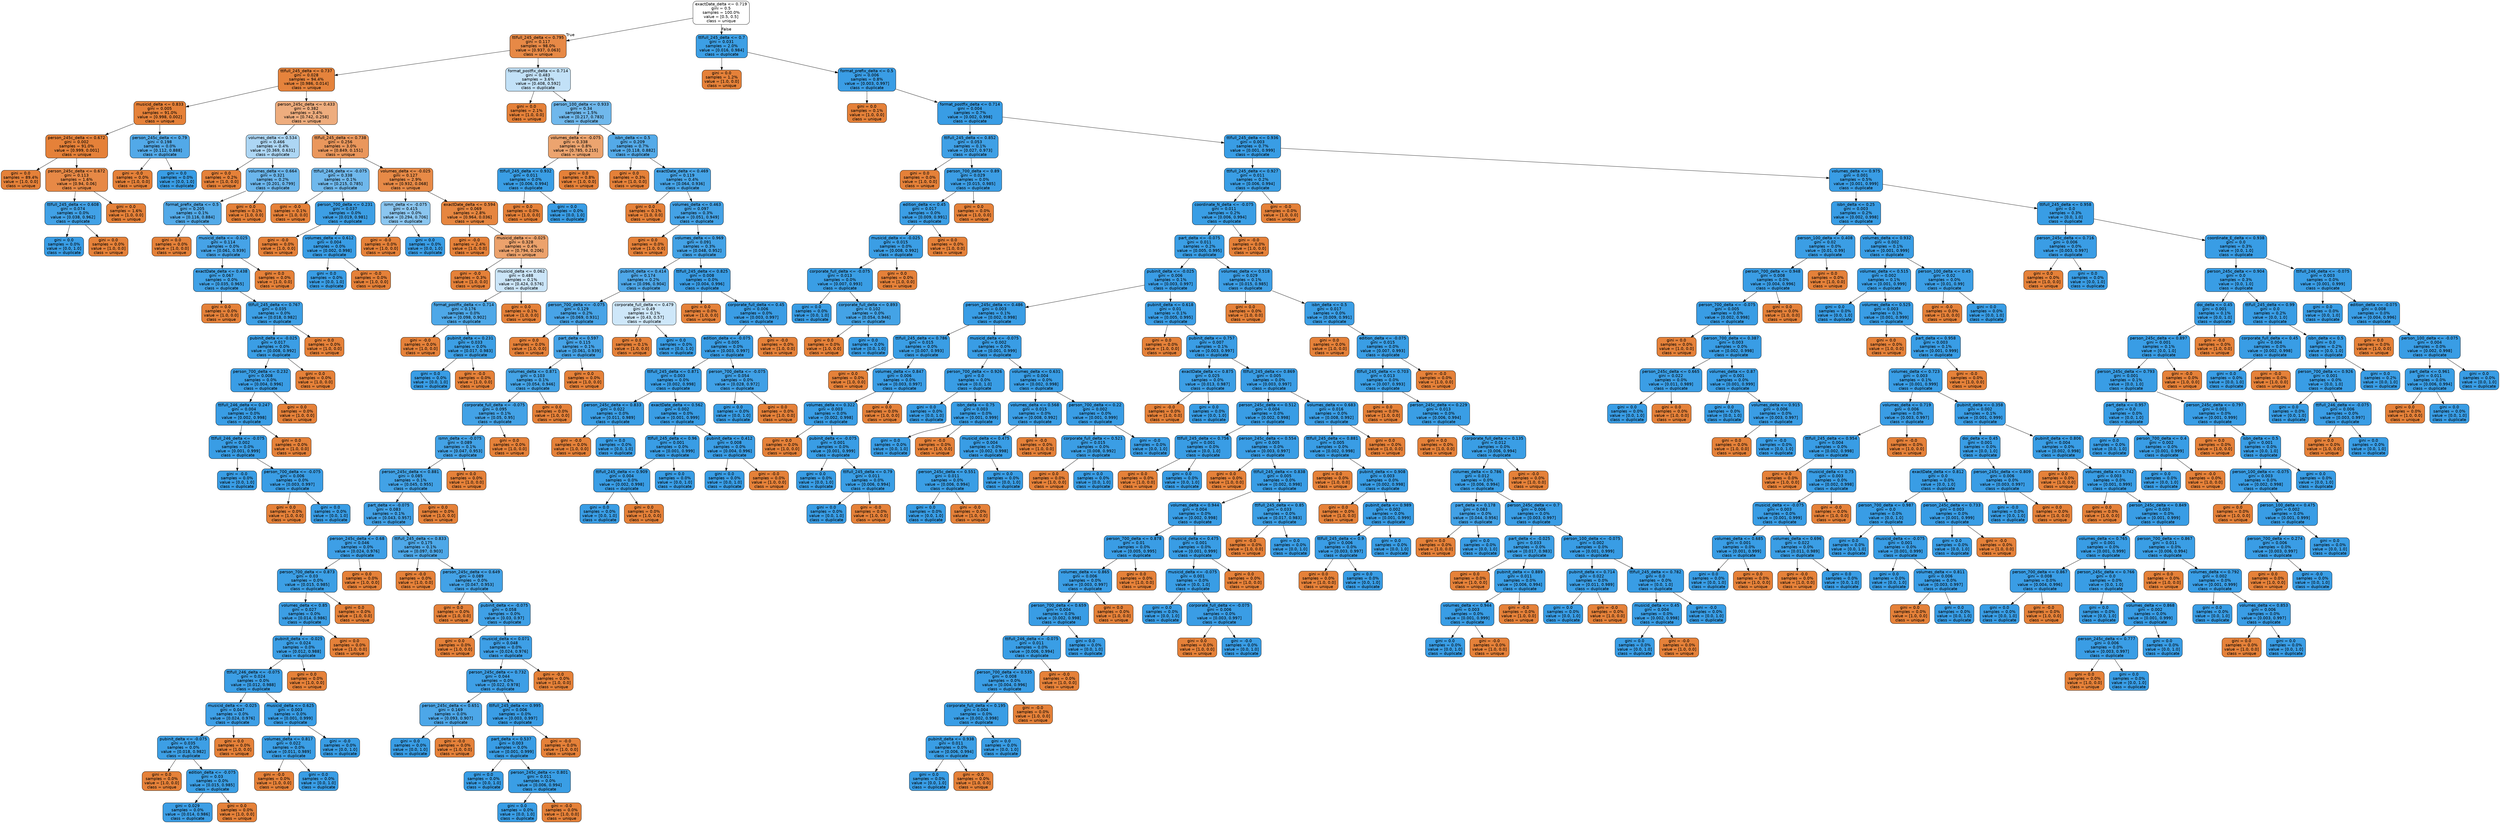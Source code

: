 digraph Tree {
node [shape=box, style="filled, rounded", color="black", fontname=helvetica] ;
edge [fontname=helvetica] ;
0 [label="exactDate_delta <= 0.719\ngini = 0.5\nsamples = 100.0%\nvalue = [0.5, 0.5]\nclass = unique", fillcolor="#ffffff"] ;
1 [label="ttlfull_245_delta <= 0.795\ngini = 0.117\nsamples = 98.0%\nvalue = [0.937, 0.063]\nclass = unique", fillcolor="#e78946"] ;
0 -> 1 [labeldistance=2.5, labelangle=45, headlabel="True"] ;
2 [label="ttlfull_245_delta <= 0.737\ngini = 0.028\nsamples = 94.4%\nvalue = [0.986, 0.014]\nclass = unique", fillcolor="#e5833c"] ;
1 -> 2 ;
3 [label="musicid_delta <= 0.833\ngini = 0.005\nsamples = 91.0%\nvalue = [0.998, 0.002]\nclass = unique", fillcolor="#e58139"] ;
2 -> 3 ;
4 [label="person_245c_delta <= 0.672\ngini = 0.002\nsamples = 91.0%\nvalue = [0.999, 0.001]\nclass = unique", fillcolor="#e58139"] ;
3 -> 4 ;
5 [label="gini = 0.0\nsamples = 89.4%\nvalue = [1.0, 0.0]\nclass = unique", fillcolor="#e58139"] ;
4 -> 5 ;
6 [label="person_245c_delta <= 0.672\ngini = 0.113\nsamples = 1.6%\nvalue = [0.94, 0.06]\nclass = unique", fillcolor="#e78946"] ;
4 -> 6 ;
7 [label="ttlfull_245_delta <= 0.608\ngini = 0.074\nsamples = 0.0%\nvalue = [0.038, 0.962]\nclass = duplicate", fillcolor="#41a1e6"] ;
6 -> 7 ;
8 [label="gini = 0.0\nsamples = 0.0%\nvalue = [0.0, 1.0]\nclass = duplicate", fillcolor="#399de5"] ;
7 -> 8 ;
9 [label="gini = 0.0\nsamples = 0.0%\nvalue = [1.0, 0.0]\nclass = unique", fillcolor="#e58139"] ;
7 -> 9 ;
10 [label="gini = 0.0\nsamples = 1.6%\nvalue = [1.0, 0.0]\nclass = unique", fillcolor="#e58139"] ;
6 -> 10 ;
11 [label="person_245c_delta <= 0.79\ngini = 0.198\nsamples = 0.0%\nvalue = [0.112, 0.888]\nclass = duplicate", fillcolor="#52a9e8"] ;
3 -> 11 ;
12 [label="gini = -0.0\nsamples = 0.0%\nvalue = [1.0, 0.0]\nclass = unique", fillcolor="#e58139"] ;
11 -> 12 ;
13 [label="gini = 0.0\nsamples = 0.0%\nvalue = [0.0, 1.0]\nclass = duplicate", fillcolor="#399de5"] ;
11 -> 13 ;
14 [label="person_245c_delta <= 0.433\ngini = 0.382\nsamples = 3.4%\nvalue = [0.742, 0.258]\nclass = unique", fillcolor="#eead7e"] ;
2 -> 14 ;
15 [label="volumes_delta <= 0.534\ngini = 0.466\nsamples = 0.4%\nvalue = [0.369, 0.631]\nclass = duplicate", fillcolor="#add6f4"] ;
14 -> 15 ;
16 [label="gini = 0.0\nsamples = 0.2%\nvalue = [1.0, 0.0]\nclass = unique", fillcolor="#e58139"] ;
15 -> 16 ;
17 [label="volumes_delta <= 0.664\ngini = 0.321\nsamples = 0.2%\nvalue = [0.201, 0.799]\nclass = duplicate", fillcolor="#6bb6ec"] ;
15 -> 17 ;
18 [label="format_prefix_delta <= 0.5\ngini = 0.205\nsamples = 0.1%\nvalue = [0.116, 0.884]\nclass = duplicate", fillcolor="#53aae8"] ;
17 -> 18 ;
19 [label="gini = 0.0\nsamples = 0.0%\nvalue = [1.0, 0.0]\nclass = unique", fillcolor="#e58139"] ;
18 -> 19 ;
20 [label="musicid_delta <= -0.025\ngini = 0.114\nsamples = 0.0%\nvalue = [0.061, 0.939]\nclass = duplicate", fillcolor="#46a3e7"] ;
18 -> 20 ;
21 [label="exactDate_delta <= 0.438\ngini = 0.067\nsamples = 0.0%\nvalue = [0.035, 0.965]\nclass = duplicate", fillcolor="#40a1e6"] ;
20 -> 21 ;
22 [label="gini = 0.0\nsamples = 0.0%\nvalue = [1.0, 0.0]\nclass = unique", fillcolor="#e58139"] ;
21 -> 22 ;
23 [label="ttlfull_245_delta <= 0.767\ngini = 0.035\nsamples = 0.0%\nvalue = [0.018, 0.982]\nclass = duplicate", fillcolor="#3d9fe5"] ;
21 -> 23 ;
24 [label="pubinit_delta <= -0.025\ngini = 0.017\nsamples = 0.0%\nvalue = [0.008, 0.992]\nclass = duplicate", fillcolor="#3b9ee5"] ;
23 -> 24 ;
25 [label="person_700_delta <= 0.232\ngini = 0.008\nsamples = 0.0%\nvalue = [0.004, 0.996]\nclass = duplicate", fillcolor="#3a9de5"] ;
24 -> 25 ;
26 [label="ttlfull_246_delta <= 0.247\ngini = 0.004\nsamples = 0.0%\nvalue = [0.002, 0.998]\nclass = duplicate", fillcolor="#399de5"] ;
25 -> 26 ;
27 [label="ttlfull_246_delta <= -0.075\ngini = 0.002\nsamples = 0.0%\nvalue = [0.001, 0.999]\nclass = duplicate", fillcolor="#399de5"] ;
26 -> 27 ;
28 [label="gini = -0.0\nsamples = 0.0%\nvalue = [0.0, 1.0]\nclass = duplicate", fillcolor="#399de5"] ;
27 -> 28 ;
29 [label="person_700_delta <= -0.075\ngini = 0.006\nsamples = 0.0%\nvalue = [0.003, 0.997]\nclass = duplicate", fillcolor="#3a9de5"] ;
27 -> 29 ;
30 [label="gini = 0.0\nsamples = 0.0%\nvalue = [1.0, 0.0]\nclass = unique", fillcolor="#e58139"] ;
29 -> 30 ;
31 [label="gini = 0.0\nsamples = 0.0%\nvalue = [0.0, 1.0]\nclass = duplicate", fillcolor="#399de5"] ;
29 -> 31 ;
32 [label="gini = 0.0\nsamples = 0.0%\nvalue = [1.0, 0.0]\nclass = unique", fillcolor="#e58139"] ;
26 -> 32 ;
33 [label="gini = 0.0\nsamples = 0.0%\nvalue = [1.0, 0.0]\nclass = unique", fillcolor="#e58139"] ;
25 -> 33 ;
34 [label="gini = 0.0\nsamples = 0.0%\nvalue = [1.0, 0.0]\nclass = unique", fillcolor="#e58139"] ;
24 -> 34 ;
35 [label="gini = 0.0\nsamples = 0.0%\nvalue = [1.0, 0.0]\nclass = unique", fillcolor="#e58139"] ;
23 -> 35 ;
36 [label="gini = 0.0\nsamples = 0.0%\nvalue = [1.0, 0.0]\nclass = unique", fillcolor="#e58139"] ;
20 -> 36 ;
37 [label="gini = 0.0\nsamples = 0.1%\nvalue = [1.0, 0.0]\nclass = unique", fillcolor="#e58139"] ;
17 -> 37 ;
38 [label="ttlfull_245_delta <= 0.738\ngini = 0.256\nsamples = 3.0%\nvalue = [0.849, 0.151]\nclass = unique", fillcolor="#ea975c"] ;
14 -> 38 ;
39 [label="ttlfull_246_delta <= -0.075\ngini = 0.338\nsamples = 0.1%\nvalue = [0.215, 0.785]\nclass = duplicate", fillcolor="#6fb8ec"] ;
38 -> 39 ;
40 [label="gini = -0.0\nsamples = 0.1%\nvalue = [1.0, 0.0]\nclass = unique", fillcolor="#e58139"] ;
39 -> 40 ;
41 [label="person_700_delta <= 0.231\ngini = 0.037\nsamples = 0.0%\nvalue = [0.019, 0.981]\nclass = duplicate", fillcolor="#3d9fe5"] ;
39 -> 41 ;
42 [label="gini = -0.0\nsamples = 0.0%\nvalue = [1.0, 0.0]\nclass = unique", fillcolor="#e58139"] ;
41 -> 42 ;
43 [label="volumes_delta <= 0.612\ngini = 0.004\nsamples = 0.0%\nvalue = [0.002, 0.998]\nclass = duplicate", fillcolor="#399de5"] ;
41 -> 43 ;
44 [label="gini = 0.0\nsamples = 0.0%\nvalue = [0.0, 1.0]\nclass = duplicate", fillcolor="#399de5"] ;
43 -> 44 ;
45 [label="gini = -0.0\nsamples = 0.0%\nvalue = [1.0, 0.0]\nclass = unique", fillcolor="#e58139"] ;
43 -> 45 ;
46 [label="volumes_delta <= -0.025\ngini = 0.127\nsamples = 2.9%\nvalue = [0.932, 0.068]\nclass = unique", fillcolor="#e78a47"] ;
38 -> 46 ;
47 [label="ismn_delta <= -0.075\ngini = 0.415\nsamples = 0.0%\nvalue = [0.294, 0.706]\nclass = duplicate", fillcolor="#8bc6f0"] ;
46 -> 47 ;
48 [label="gini = -0.0\nsamples = 0.0%\nvalue = [1.0, 0.0]\nclass = unique", fillcolor="#e58139"] ;
47 -> 48 ;
49 [label="gini = 0.0\nsamples = 0.0%\nvalue = [0.0, 1.0]\nclass = duplicate", fillcolor="#399de5"] ;
47 -> 49 ;
50 [label="exactDate_delta <= 0.594\ngini = 0.069\nsamples = 2.8%\nvalue = [0.964, 0.036]\nclass = unique", fillcolor="#e68640"] ;
46 -> 50 ;
51 [label="gini = -0.0\nsamples = 2.4%\nvalue = [1.0, 0.0]\nclass = unique", fillcolor="#e58139"] ;
50 -> 51 ;
52 [label="musicid_delta <= -0.025\ngini = 0.328\nsamples = 0.4%\nvalue = [0.794, 0.206]\nclass = unique", fillcolor="#eca26c"] ;
50 -> 52 ;
53 [label="gini = -0.0\nsamples = 0.3%\nvalue = [1.0, 0.0]\nclass = unique", fillcolor="#e58139"] ;
52 -> 53 ;
54 [label="musicid_delta <= 0.062\ngini = 0.488\nsamples = 0.1%\nvalue = [0.424, 0.576]\nclass = duplicate", fillcolor="#cbe5f8"] ;
52 -> 54 ;
55 [label="format_postfix_delta <= 0.714\ngini = 0.176\nsamples = 0.0%\nvalue = [0.098, 0.902]\nclass = duplicate", fillcolor="#4ea8e8"] ;
54 -> 55 ;
56 [label="gini = -0.0\nsamples = 0.0%\nvalue = [1.0, 0.0]\nclass = unique", fillcolor="#e58139"] ;
55 -> 56 ;
57 [label="pubinit_delta <= 0.231\ngini = 0.033\nsamples = 0.0%\nvalue = [0.017, 0.983]\nclass = duplicate", fillcolor="#3c9fe5"] ;
55 -> 57 ;
58 [label="gini = 0.0\nsamples = 0.0%\nvalue = [0.0, 1.0]\nclass = duplicate", fillcolor="#399de5"] ;
57 -> 58 ;
59 [label="gini = -0.0\nsamples = 0.0%\nvalue = [1.0, 0.0]\nclass = unique", fillcolor="#e58139"] ;
57 -> 59 ;
60 [label="gini = 0.0\nsamples = 0.1%\nvalue = [1.0, 0.0]\nclass = unique", fillcolor="#e58139"] ;
54 -> 60 ;
61 [label="format_postfix_delta <= 0.714\ngini = 0.483\nsamples = 3.6%\nvalue = [0.408, 0.592]\nclass = duplicate", fillcolor="#c2e1f7"] ;
1 -> 61 ;
62 [label="gini = 0.0\nsamples = 2.1%\nvalue = [1.0, 0.0]\nclass = unique", fillcolor="#e58139"] ;
61 -> 62 ;
63 [label="person_100_delta <= 0.933\ngini = 0.34\nsamples = 1.5%\nvalue = [0.217, 0.783]\nclass = duplicate", fillcolor="#70b8ec"] ;
61 -> 63 ;
64 [label="volumes_delta <= -0.075\ngini = 0.338\nsamples = 0.8%\nvalue = [0.785, 0.215]\nclass = unique", fillcolor="#eca46f"] ;
63 -> 64 ;
65 [label="ttlfull_245_delta <= 0.932\ngini = 0.011\nsamples = 0.0%\nvalue = [0.006, 0.994]\nclass = duplicate", fillcolor="#3a9ee5"] ;
64 -> 65 ;
66 [label="gini = 0.0\nsamples = 0.0%\nvalue = [1.0, 0.0]\nclass = unique", fillcolor="#e58139"] ;
65 -> 66 ;
67 [label="gini = 0.0\nsamples = 0.0%\nvalue = [0.0, 1.0]\nclass = duplicate", fillcolor="#399de5"] ;
65 -> 67 ;
68 [label="gini = 0.0\nsamples = 0.8%\nvalue = [1.0, 0.0]\nclass = unique", fillcolor="#e58139"] ;
64 -> 68 ;
69 [label="isbn_delta <= 0.5\ngini = 0.209\nsamples = 0.7%\nvalue = [0.118, 0.882]\nclass = duplicate", fillcolor="#54aae8"] ;
63 -> 69 ;
70 [label="gini = 0.0\nsamples = 0.3%\nvalue = [1.0, 0.0]\nclass = unique", fillcolor="#e58139"] ;
69 -> 70 ;
71 [label="exactDate_delta <= 0.469\ngini = 0.119\nsamples = 0.4%\nvalue = [0.064, 0.936]\nclass = duplicate", fillcolor="#46a4e7"] ;
69 -> 71 ;
72 [label="gini = 0.0\nsamples = 0.1%\nvalue = [1.0, 0.0]\nclass = unique", fillcolor="#e58139"] ;
71 -> 72 ;
73 [label="volumes_delta <= 0.463\ngini = 0.097\nsamples = 0.3%\nvalue = [0.051, 0.949]\nclass = duplicate", fillcolor="#44a2e6"] ;
71 -> 73 ;
74 [label="gini = 0.0\nsamples = 0.0%\nvalue = [1.0, 0.0]\nclass = unique", fillcolor="#e58139"] ;
73 -> 74 ;
75 [label="volumes_delta <= 0.969\ngini = 0.091\nsamples = 0.3%\nvalue = [0.048, 0.952]\nclass = duplicate", fillcolor="#43a2e6"] ;
73 -> 75 ;
76 [label="pubinit_delta <= 0.414\ngini = 0.174\nsamples = 0.2%\nvalue = [0.096, 0.904]\nclass = duplicate", fillcolor="#4ea7e8"] ;
75 -> 76 ;
77 [label="person_700_delta <= -0.075\ngini = 0.129\nsamples = 0.2%\nvalue = [0.069, 0.931]\nclass = duplicate", fillcolor="#48a4e7"] ;
76 -> 77 ;
78 [label="gini = 0.0\nsamples = 0.0%\nvalue = [1.0, 0.0]\nclass = unique", fillcolor="#e58139"] ;
77 -> 78 ;
79 [label="part_delta <= 0.597\ngini = 0.115\nsamples = 0.1%\nvalue = [0.061, 0.939]\nclass = duplicate", fillcolor="#46a3e7"] ;
77 -> 79 ;
80 [label="volumes_delta <= 0.871\ngini = 0.103\nsamples = 0.1%\nvalue = [0.054, 0.946]\nclass = duplicate", fillcolor="#44a3e6"] ;
79 -> 80 ;
81 [label="corporate_full_delta <= -0.075\ngini = 0.095\nsamples = 0.1%\nvalue = [0.05, 0.95]\nclass = duplicate", fillcolor="#43a2e6"] ;
80 -> 81 ;
82 [label="ismn_delta <= -0.075\ngini = 0.089\nsamples = 0.1%\nvalue = [0.047, 0.953]\nclass = duplicate", fillcolor="#43a2e6"] ;
81 -> 82 ;
83 [label="person_245c_delta <= 0.881\ngini = 0.085\nsamples = 0.1%\nvalue = [0.045, 0.955]\nclass = duplicate", fillcolor="#42a2e6"] ;
82 -> 83 ;
84 [label="part_delta <= -0.075\ngini = 0.083\nsamples = 0.1%\nvalue = [0.043, 0.957]\nclass = duplicate", fillcolor="#42a1e6"] ;
83 -> 84 ;
85 [label="person_245c_delta <= 0.68\ngini = 0.046\nsamples = 0.0%\nvalue = [0.024, 0.976]\nclass = duplicate", fillcolor="#3e9fe6"] ;
84 -> 85 ;
86 [label="person_700_delta <= 0.873\ngini = 0.03\nsamples = 0.0%\nvalue = [0.015, 0.985]\nclass = duplicate", fillcolor="#3c9fe5"] ;
85 -> 86 ;
87 [label="volumes_delta <= 0.85\ngini = 0.027\nsamples = 0.0%\nvalue = [0.014, 0.986]\nclass = duplicate", fillcolor="#3c9ee5"] ;
86 -> 87 ;
88 [label="pubinit_delta <= -0.025\ngini = 0.024\nsamples = 0.0%\nvalue = [0.012, 0.988]\nclass = duplicate", fillcolor="#3b9ee5"] ;
87 -> 88 ;
89 [label="ttlfull_246_delta <= -0.075\ngini = 0.024\nsamples = 0.0%\nvalue = [0.012, 0.988]\nclass = duplicate", fillcolor="#3b9ee5"] ;
88 -> 89 ;
90 [label="musicid_delta <= -0.025\ngini = 0.047\nsamples = 0.0%\nvalue = [0.024, 0.976]\nclass = duplicate", fillcolor="#3e9fe6"] ;
89 -> 90 ;
91 [label="pubinit_delta <= -0.075\ngini = 0.035\nsamples = 0.0%\nvalue = [0.018, 0.982]\nclass = duplicate", fillcolor="#3d9fe5"] ;
90 -> 91 ;
92 [label="gini = 0.0\nsamples = 0.0%\nvalue = [1.0, 0.0]\nclass = unique", fillcolor="#e58139"] ;
91 -> 92 ;
93 [label="edition_delta <= -0.075\ngini = 0.03\nsamples = 0.0%\nvalue = [0.015, 0.985]\nclass = duplicate", fillcolor="#3c9fe5"] ;
91 -> 93 ;
94 [label="gini = 0.029\nsamples = 0.0%\nvalue = [0.014, 0.986]\nclass = duplicate", fillcolor="#3c9ee5"] ;
93 -> 94 ;
95 [label="gini = 0.0\nsamples = 0.0%\nvalue = [1.0, 0.0]\nclass = unique", fillcolor="#e58139"] ;
93 -> 95 ;
96 [label="gini = 0.0\nsamples = 0.0%\nvalue = [1.0, 0.0]\nclass = unique", fillcolor="#e58139"] ;
90 -> 96 ;
97 [label="musicid_delta <= 0.625\ngini = 0.003\nsamples = 0.0%\nvalue = [0.001, 0.999]\nclass = duplicate", fillcolor="#399de5"] ;
89 -> 97 ;
98 [label="volumes_delta <= 0.817\ngini = 0.022\nsamples = 0.0%\nvalue = [0.011, 0.989]\nclass = duplicate", fillcolor="#3b9ee5"] ;
97 -> 98 ;
99 [label="gini = -0.0\nsamples = 0.0%\nvalue = [1.0, 0.0]\nclass = unique", fillcolor="#e58139"] ;
98 -> 99 ;
100 [label="gini = 0.0\nsamples = 0.0%\nvalue = [0.0, 1.0]\nclass = duplicate", fillcolor="#399de5"] ;
98 -> 100 ;
101 [label="gini = -0.0\nsamples = 0.0%\nvalue = [0.0, 1.0]\nclass = duplicate", fillcolor="#399de5"] ;
97 -> 101 ;
102 [label="gini = 0.0\nsamples = 0.0%\nvalue = [1.0, 0.0]\nclass = unique", fillcolor="#e58139"] ;
88 -> 102 ;
103 [label="gini = 0.0\nsamples = 0.0%\nvalue = [1.0, 0.0]\nclass = unique", fillcolor="#e58139"] ;
87 -> 103 ;
104 [label="gini = 0.0\nsamples = 0.0%\nvalue = [1.0, 0.0]\nclass = unique", fillcolor="#e58139"] ;
86 -> 104 ;
105 [label="gini = 0.0\nsamples = 0.0%\nvalue = [1.0, 0.0]\nclass = unique", fillcolor="#e58139"] ;
85 -> 105 ;
106 [label="ttlfull_245_delta <= 0.833\ngini = 0.175\nsamples = 0.1%\nvalue = [0.097, 0.903]\nclass = duplicate", fillcolor="#4ea8e8"] ;
84 -> 106 ;
107 [label="gini = -0.0\nsamples = 0.0%\nvalue = [1.0, 0.0]\nclass = unique", fillcolor="#e58139"] ;
106 -> 107 ;
108 [label="person_245c_delta <= 0.649\ngini = 0.089\nsamples = 0.0%\nvalue = [0.047, 0.953]\nclass = duplicate", fillcolor="#43a2e6"] ;
106 -> 108 ;
109 [label="gini = 0.0\nsamples = 0.0%\nvalue = [1.0, 0.0]\nclass = unique", fillcolor="#e58139"] ;
108 -> 109 ;
110 [label="pubinit_delta <= -0.075\ngini = 0.058\nsamples = 0.0%\nvalue = [0.03, 0.97]\nclass = duplicate", fillcolor="#3fa0e6"] ;
108 -> 110 ;
111 [label="gini = 0.0\nsamples = 0.0%\nvalue = [1.0, 0.0]\nclass = unique", fillcolor="#e58139"] ;
110 -> 111 ;
112 [label="musicid_delta <= 0.071\ngini = 0.048\nsamples = 0.0%\nvalue = [0.024, 0.976]\nclass = duplicate", fillcolor="#3e9fe6"] ;
110 -> 112 ;
113 [label="person_245c_delta <= 0.732\ngini = 0.044\nsamples = 0.0%\nvalue = [0.022, 0.978]\nclass = duplicate", fillcolor="#3e9fe6"] ;
112 -> 113 ;
114 [label="person_245c_delta <= 0.651\ngini = 0.169\nsamples = 0.0%\nvalue = [0.093, 0.907]\nclass = duplicate", fillcolor="#4da7e8"] ;
113 -> 114 ;
115 [label="gini = 0.0\nsamples = 0.0%\nvalue = [0.0, 1.0]\nclass = duplicate", fillcolor="#399de5"] ;
114 -> 115 ;
116 [label="gini = -0.0\nsamples = 0.0%\nvalue = [1.0, 0.0]\nclass = unique", fillcolor="#e58139"] ;
114 -> 116 ;
117 [label="ttlfull_245_delta <= 0.995\ngini = 0.006\nsamples = 0.0%\nvalue = [0.003, 0.997]\nclass = duplicate", fillcolor="#3a9de5"] ;
113 -> 117 ;
118 [label="part_delta <= 0.537\ngini = 0.003\nsamples = 0.0%\nvalue = [0.001, 0.999]\nclass = duplicate", fillcolor="#399de5"] ;
117 -> 118 ;
119 [label="gini = 0.0\nsamples = 0.0%\nvalue = [0.0, 1.0]\nclass = duplicate", fillcolor="#399de5"] ;
118 -> 119 ;
120 [label="person_245c_delta <= 0.801\ngini = 0.011\nsamples = 0.0%\nvalue = [0.006, 0.994]\nclass = duplicate", fillcolor="#3a9ee5"] ;
118 -> 120 ;
121 [label="gini = 0.0\nsamples = 0.0%\nvalue = [0.0, 1.0]\nclass = duplicate", fillcolor="#399de5"] ;
120 -> 121 ;
122 [label="gini = -0.0\nsamples = 0.0%\nvalue = [1.0, 0.0]\nclass = unique", fillcolor="#e58139"] ;
120 -> 122 ;
123 [label="gini = -0.0\nsamples = 0.0%\nvalue = [1.0, 0.0]\nclass = unique", fillcolor="#e58139"] ;
117 -> 123 ;
124 [label="gini = -0.0\nsamples = 0.0%\nvalue = [1.0, 0.0]\nclass = unique", fillcolor="#e58139"] ;
112 -> 124 ;
125 [label="gini = 0.0\nsamples = 0.0%\nvalue = [1.0, 0.0]\nclass = unique", fillcolor="#e58139"] ;
83 -> 125 ;
126 [label="gini = 0.0\nsamples = 0.0%\nvalue = [1.0, 0.0]\nclass = unique", fillcolor="#e58139"] ;
82 -> 126 ;
127 [label="gini = 0.0\nsamples = 0.0%\nvalue = [1.0, 0.0]\nclass = unique", fillcolor="#e58139"] ;
81 -> 127 ;
128 [label="gini = 0.0\nsamples = 0.0%\nvalue = [1.0, 0.0]\nclass = unique", fillcolor="#e58139"] ;
80 -> 128 ;
129 [label="gini = 0.0\nsamples = 0.0%\nvalue = [1.0, 0.0]\nclass = unique", fillcolor="#e58139"] ;
79 -> 129 ;
130 [label="corporate_full_delta <= 0.479\ngini = 0.49\nsamples = 0.1%\nvalue = [0.43, 0.57]\nclass = duplicate", fillcolor="#cee7f9"] ;
76 -> 130 ;
131 [label="gini = 0.0\nsamples = 0.1%\nvalue = [1.0, 0.0]\nclass = unique", fillcolor="#e58139"] ;
130 -> 131 ;
132 [label="gini = 0.0\nsamples = 0.0%\nvalue = [0.0, 1.0]\nclass = duplicate", fillcolor="#399de5"] ;
130 -> 132 ;
133 [label="ttlfull_245_delta <= 0.825\ngini = 0.008\nsamples = 0.0%\nvalue = [0.004, 0.996]\nclass = duplicate", fillcolor="#3a9de5"] ;
75 -> 133 ;
134 [label="gini = 0.0\nsamples = 0.0%\nvalue = [1.0, 0.0]\nclass = unique", fillcolor="#e58139"] ;
133 -> 134 ;
135 [label="corporate_full_delta <= 0.45\ngini = 0.006\nsamples = 0.0%\nvalue = [0.003, 0.997]\nclass = duplicate", fillcolor="#3a9de5"] ;
133 -> 135 ;
136 [label="edition_delta <= -0.075\ngini = 0.005\nsamples = 0.0%\nvalue = [0.003, 0.997]\nclass = duplicate", fillcolor="#3a9de5"] ;
135 -> 136 ;
137 [label="ttlfull_245_delta <= 0.871\ngini = 0.003\nsamples = 0.0%\nvalue = [0.002, 0.998]\nclass = duplicate", fillcolor="#399de5"] ;
136 -> 137 ;
138 [label="person_245c_delta <= 0.833\ngini = 0.022\nsamples = 0.0%\nvalue = [0.011, 0.989]\nclass = duplicate", fillcolor="#3b9ee5"] ;
137 -> 138 ;
139 [label="gini = -0.0\nsamples = 0.0%\nvalue = [1.0, 0.0]\nclass = unique", fillcolor="#e58139"] ;
138 -> 139 ;
140 [label="gini = 0.0\nsamples = 0.0%\nvalue = [0.0, 1.0]\nclass = duplicate", fillcolor="#399de5"] ;
138 -> 140 ;
141 [label="exactDate_delta <= 0.562\ngini = 0.002\nsamples = 0.0%\nvalue = [0.001, 0.999]\nclass = duplicate", fillcolor="#399de5"] ;
137 -> 141 ;
142 [label="ttlfull_245_delta <= 0.96\ngini = 0.001\nsamples = 0.0%\nvalue = [0.001, 0.999]\nclass = duplicate", fillcolor="#399de5"] ;
141 -> 142 ;
143 [label="ttlfull_245_delta <= 0.909\ngini = 0.004\nsamples = 0.0%\nvalue = [0.002, 0.998]\nclass = duplicate", fillcolor="#399de5"] ;
142 -> 143 ;
144 [label="gini = 0.0\nsamples = 0.0%\nvalue = [0.0, 1.0]\nclass = duplicate", fillcolor="#399de5"] ;
143 -> 144 ;
145 [label="gini = 0.0\nsamples = 0.0%\nvalue = [1.0, 0.0]\nclass = unique", fillcolor="#e58139"] ;
143 -> 145 ;
146 [label="gini = 0.0\nsamples = 0.0%\nvalue = [0.0, 1.0]\nclass = duplicate", fillcolor="#399de5"] ;
142 -> 146 ;
147 [label="pubinit_delta <= 0.412\ngini = 0.008\nsamples = 0.0%\nvalue = [0.004, 0.996]\nclass = duplicate", fillcolor="#3a9de5"] ;
141 -> 147 ;
148 [label="gini = 0.0\nsamples = 0.0%\nvalue = [0.0, 1.0]\nclass = duplicate", fillcolor="#399de5"] ;
147 -> 148 ;
149 [label="gini = -0.0\nsamples = 0.0%\nvalue = [1.0, 0.0]\nclass = unique", fillcolor="#e58139"] ;
147 -> 149 ;
150 [label="person_700_delta <= -0.075\ngini = 0.054\nsamples = 0.0%\nvalue = [0.028, 0.972]\nclass = duplicate", fillcolor="#3fa0e6"] ;
136 -> 150 ;
151 [label="gini = 0.0\nsamples = 0.0%\nvalue = [0.0, 1.0]\nclass = duplicate", fillcolor="#399de5"] ;
150 -> 151 ;
152 [label="gini = 0.0\nsamples = 0.0%\nvalue = [1.0, 0.0]\nclass = unique", fillcolor="#e58139"] ;
150 -> 152 ;
153 [label="gini = -0.0\nsamples = 0.0%\nvalue = [1.0, 0.0]\nclass = unique", fillcolor="#e58139"] ;
135 -> 153 ;
154 [label="ttlfull_245_delta <= 0.7\ngini = 0.031\nsamples = 2.0%\nvalue = [0.016, 0.984]\nclass = duplicate", fillcolor="#3c9fe5"] ;
0 -> 154 [labeldistance=2.5, labelangle=-45, headlabel="False"] ;
155 [label="gini = 0.0\nsamples = 1.2%\nvalue = [1.0, 0.0]\nclass = unique", fillcolor="#e58139"] ;
154 -> 155 ;
156 [label="format_prefix_delta <= 0.5\ngini = 0.006\nsamples = 0.8%\nvalue = [0.003, 0.997]\nclass = duplicate", fillcolor="#3a9de5"] ;
154 -> 156 ;
157 [label="gini = 0.0\nsamples = 0.1%\nvalue = [1.0, 0.0]\nclass = unique", fillcolor="#e58139"] ;
156 -> 157 ;
158 [label="format_postfix_delta <= 0.714\ngini = 0.004\nsamples = 0.7%\nvalue = [0.002, 0.998]\nclass = duplicate", fillcolor="#399de5"] ;
156 -> 158 ;
159 [label="ttlfull_245_delta <= 0.852\ngini = 0.053\nsamples = 0.1%\nvalue = [0.027, 0.973]\nclass = duplicate", fillcolor="#3fa0e6"] ;
158 -> 159 ;
160 [label="gini = 0.0\nsamples = 0.0%\nvalue = [1.0, 0.0]\nclass = unique", fillcolor="#e58139"] ;
159 -> 160 ;
161 [label="person_700_delta <= 0.89\ngini = 0.029\nsamples = 0.0%\nvalue = [0.015, 0.985]\nclass = duplicate", fillcolor="#3c9ee5"] ;
159 -> 161 ;
162 [label="edition_delta <= 0.45\ngini = 0.017\nsamples = 0.0%\nvalue = [0.009, 0.991]\nclass = duplicate", fillcolor="#3b9ee5"] ;
161 -> 162 ;
163 [label="musicid_delta <= -0.025\ngini = 0.015\nsamples = 0.0%\nvalue = [0.008, 0.992]\nclass = duplicate", fillcolor="#3b9ee5"] ;
162 -> 163 ;
164 [label="corporate_full_delta <= -0.075\ngini = 0.013\nsamples = 0.0%\nvalue = [0.007, 0.993]\nclass = duplicate", fillcolor="#3a9ee5"] ;
163 -> 164 ;
165 [label="gini = 0.0\nsamples = 0.0%\nvalue = [0.0, 1.0]\nclass = duplicate", fillcolor="#399de5"] ;
164 -> 165 ;
166 [label="corporate_full_delta <= 0.893\ngini = 0.102\nsamples = 0.0%\nvalue = [0.054, 0.946]\nclass = duplicate", fillcolor="#44a3e6"] ;
164 -> 166 ;
167 [label="gini = 0.0\nsamples = 0.0%\nvalue = [1.0, 0.0]\nclass = unique", fillcolor="#e58139"] ;
166 -> 167 ;
168 [label="gini = 0.0\nsamples = 0.0%\nvalue = [0.0, 1.0]\nclass = duplicate", fillcolor="#399de5"] ;
166 -> 168 ;
169 [label="gini = 0.0\nsamples = 0.0%\nvalue = [1.0, 0.0]\nclass = unique", fillcolor="#e58139"] ;
163 -> 169 ;
170 [label="gini = 0.0\nsamples = 0.0%\nvalue = [1.0, 0.0]\nclass = unique", fillcolor="#e58139"] ;
162 -> 170 ;
171 [label="gini = 0.0\nsamples = 0.0%\nvalue = [1.0, 0.0]\nclass = unique", fillcolor="#e58139"] ;
161 -> 171 ;
172 [label="ttlfull_245_delta <= 0.936\ngini = 0.003\nsamples = 0.7%\nvalue = [0.001, 0.999]\nclass = duplicate", fillcolor="#399de5"] ;
158 -> 172 ;
173 [label="ttlfull_245_delta <= 0.927\ngini = 0.011\nsamples = 0.2%\nvalue = [0.006, 0.994]\nclass = duplicate", fillcolor="#3a9ee5"] ;
172 -> 173 ;
174 [label="coordinate_N_delta <= -0.075\ngini = 0.011\nsamples = 0.2%\nvalue = [0.006, 0.994]\nclass = duplicate", fillcolor="#3a9ee5"] ;
173 -> 174 ;
175 [label="part_delta <= -0.075\ngini = 0.011\nsamples = 0.2%\nvalue = [0.005, 0.995]\nclass = duplicate", fillcolor="#3a9ee5"] ;
174 -> 175 ;
176 [label="pubinit_delta <= -0.025\ngini = 0.006\nsamples = 0.1%\nvalue = [0.003, 0.997]\nclass = duplicate", fillcolor="#3a9de5"] ;
175 -> 176 ;
177 [label="person_245c_delta <= 0.486\ngini = 0.003\nsamples = 0.1%\nvalue = [0.002, 0.998]\nclass = duplicate", fillcolor="#399de5"] ;
176 -> 177 ;
178 [label="ttlfull_245_delta <= 0.786\ngini = 0.015\nsamples = 0.0%\nvalue = [0.007, 0.993]\nclass = duplicate", fillcolor="#3a9ee5"] ;
177 -> 178 ;
179 [label="gini = 0.0\nsamples = 0.0%\nvalue = [1.0, 0.0]\nclass = unique", fillcolor="#e58139"] ;
178 -> 179 ;
180 [label="volumes_delta <= 0.847\ngini = 0.006\nsamples = 0.0%\nvalue = [0.003, 0.997]\nclass = duplicate", fillcolor="#3a9de5"] ;
178 -> 180 ;
181 [label="volumes_delta <= 0.322\ngini = 0.003\nsamples = 0.0%\nvalue = [0.002, 0.998]\nclass = duplicate", fillcolor="#399de5"] ;
180 -> 181 ;
182 [label="gini = 0.0\nsamples = 0.0%\nvalue = [1.0, 0.0]\nclass = unique", fillcolor="#e58139"] ;
181 -> 182 ;
183 [label="pubinit_delta <= -0.075\ngini = 0.001\nsamples = 0.0%\nvalue = [0.001, 0.999]\nclass = duplicate", fillcolor="#399de5"] ;
181 -> 183 ;
184 [label="gini = 0.0\nsamples = 0.0%\nvalue = [0.0, 1.0]\nclass = duplicate", fillcolor="#399de5"] ;
183 -> 184 ;
185 [label="ttlfull_245_delta <= 0.79\ngini = 0.011\nsamples = 0.0%\nvalue = [0.006, 0.994]\nclass = duplicate", fillcolor="#3a9ee5"] ;
183 -> 185 ;
186 [label="gini = 0.0\nsamples = 0.0%\nvalue = [0.0, 1.0]\nclass = duplicate", fillcolor="#399de5"] ;
185 -> 186 ;
187 [label="gini = -0.0\nsamples = 0.0%\nvalue = [1.0, 0.0]\nclass = unique", fillcolor="#e58139"] ;
185 -> 187 ;
188 [label="gini = 0.0\nsamples = 0.0%\nvalue = [1.0, 0.0]\nclass = unique", fillcolor="#e58139"] ;
180 -> 188 ;
189 [label="musicid_delta <= -0.075\ngini = 0.002\nsamples = 0.0%\nvalue = [0.001, 0.999]\nclass = duplicate", fillcolor="#399de5"] ;
177 -> 189 ;
190 [label="person_700_delta <= 0.926\ngini = 0.0\nsamples = 0.0%\nvalue = [0.0, 1.0]\nclass = duplicate", fillcolor="#399de5"] ;
189 -> 190 ;
191 [label="gini = 0.0\nsamples = 0.0%\nvalue = [0.0, 1.0]\nclass = duplicate", fillcolor="#399de5"] ;
190 -> 191 ;
192 [label="isbn_delta <= 0.75\ngini = 0.003\nsamples = 0.0%\nvalue = [0.001, 0.999]\nclass = duplicate", fillcolor="#399de5"] ;
190 -> 192 ;
193 [label="gini = 0.0\nsamples = 0.0%\nvalue = [0.0, 1.0]\nclass = duplicate", fillcolor="#399de5"] ;
192 -> 193 ;
194 [label="gini = -0.0\nsamples = 0.0%\nvalue = [1.0, 0.0]\nclass = unique", fillcolor="#e58139"] ;
192 -> 194 ;
195 [label="volumes_delta <= 0.631\ngini = 0.004\nsamples = 0.0%\nvalue = [0.002, 0.998]\nclass = duplicate", fillcolor="#399de5"] ;
189 -> 195 ;
196 [label="volumes_delta <= 0.568\ngini = 0.015\nsamples = 0.0%\nvalue = [0.008, 0.992]\nclass = duplicate", fillcolor="#3b9ee5"] ;
195 -> 196 ;
197 [label="musicid_delta <= 0.475\ngini = 0.004\nsamples = 0.0%\nvalue = [0.002, 0.998]\nclass = duplicate", fillcolor="#399de5"] ;
196 -> 197 ;
198 [label="person_245c_delta <= 0.551\ngini = 0.011\nsamples = 0.0%\nvalue = [0.006, 0.994]\nclass = duplicate", fillcolor="#3a9ee5"] ;
197 -> 198 ;
199 [label="gini = 0.0\nsamples = 0.0%\nvalue = [0.0, 1.0]\nclass = duplicate", fillcolor="#399de5"] ;
198 -> 199 ;
200 [label="gini = -0.0\nsamples = 0.0%\nvalue = [1.0, 0.0]\nclass = unique", fillcolor="#e58139"] ;
198 -> 200 ;
201 [label="gini = 0.0\nsamples = 0.0%\nvalue = [0.0, 1.0]\nclass = duplicate", fillcolor="#399de5"] ;
197 -> 201 ;
202 [label="gini = -0.0\nsamples = 0.0%\nvalue = [1.0, 0.0]\nclass = unique", fillcolor="#e58139"] ;
196 -> 202 ;
203 [label="person_700_delta <= 0.22\ngini = 0.002\nsamples = 0.0%\nvalue = [0.001, 0.999]\nclass = duplicate", fillcolor="#399de5"] ;
195 -> 203 ;
204 [label="corporate_full_delta <= 0.521\ngini = 0.015\nsamples = 0.0%\nvalue = [0.008, 0.992]\nclass = duplicate", fillcolor="#3b9ee5"] ;
203 -> 204 ;
205 [label="gini = 0.0\nsamples = 0.0%\nvalue = [1.0, 0.0]\nclass = unique", fillcolor="#e58139"] ;
204 -> 205 ;
206 [label="gini = 0.0\nsamples = 0.0%\nvalue = [0.0, 1.0]\nclass = duplicate", fillcolor="#399de5"] ;
204 -> 206 ;
207 [label="gini = -0.0\nsamples = 0.0%\nvalue = [0.0, 1.0]\nclass = duplicate", fillcolor="#399de5"] ;
203 -> 207 ;
208 [label="pubinit_delta <= 0.618\ngini = 0.01\nsamples = 0.1%\nvalue = [0.005, 0.995]\nclass = duplicate", fillcolor="#3a9de5"] ;
176 -> 208 ;
209 [label="gini = 0.0\nsamples = 0.0%\nvalue = [1.0, 0.0]\nclass = unique", fillcolor="#e58139"] ;
208 -> 209 ;
210 [label="pubinit_delta <= 0.757\ngini = 0.007\nsamples = 0.1%\nvalue = [0.003, 0.997]\nclass = duplicate", fillcolor="#3a9de5"] ;
208 -> 210 ;
211 [label="exactDate_delta <= 0.875\ngini = 0.025\nsamples = 0.0%\nvalue = [0.013, 0.987]\nclass = duplicate", fillcolor="#3c9ee5"] ;
210 -> 211 ;
212 [label="gini = -0.0\nsamples = 0.0%\nvalue = [1.0, 0.0]\nclass = unique", fillcolor="#e58139"] ;
211 -> 212 ;
213 [label="gini = 0.0\nsamples = 0.0%\nvalue = [0.0, 1.0]\nclass = duplicate", fillcolor="#399de5"] ;
211 -> 213 ;
214 [label="ttlfull_245_delta <= 0.869\ngini = 0.005\nsamples = 0.0%\nvalue = [0.003, 0.997]\nclass = duplicate", fillcolor="#3a9de5"] ;
210 -> 214 ;
215 [label="person_245c_delta <= 0.512\ngini = 0.004\nsamples = 0.0%\nvalue = [0.002, 0.998]\nclass = duplicate", fillcolor="#399de5"] ;
214 -> 215 ;
216 [label="ttlfull_245_delta <= 0.756\ngini = 0.001\nsamples = 0.0%\nvalue = [0.0, 1.0]\nclass = duplicate", fillcolor="#399de5"] ;
215 -> 216 ;
217 [label="gini = 0.0\nsamples = 0.0%\nvalue = [1.0, 0.0]\nclass = unique", fillcolor="#e58139"] ;
216 -> 217 ;
218 [label="gini = 0.0\nsamples = 0.0%\nvalue = [0.0, 1.0]\nclass = duplicate", fillcolor="#399de5"] ;
216 -> 218 ;
219 [label="person_245c_delta <= 0.554\ngini = 0.005\nsamples = 0.0%\nvalue = [0.003, 0.997]\nclass = duplicate", fillcolor="#3a9de5"] ;
215 -> 219 ;
220 [label="gini = 0.0\nsamples = 0.0%\nvalue = [1.0, 0.0]\nclass = unique", fillcolor="#e58139"] ;
219 -> 220 ;
221 [label="ttlfull_245_delta <= 0.838\ngini = 0.005\nsamples = 0.0%\nvalue = [0.002, 0.998]\nclass = duplicate", fillcolor="#399de5"] ;
219 -> 221 ;
222 [label="volumes_delta <= 0.944\ngini = 0.004\nsamples = 0.0%\nvalue = [0.002, 0.998]\nclass = duplicate", fillcolor="#399de5"] ;
221 -> 222 ;
223 [label="person_700_delta <= 0.878\ngini = 0.01\nsamples = 0.0%\nvalue = [0.005, 0.995]\nclass = duplicate", fillcolor="#3a9de5"] ;
222 -> 223 ;
224 [label="volumes_delta <= 0.865\ngini = 0.006\nsamples = 0.0%\nvalue = [0.003, 0.997]\nclass = duplicate", fillcolor="#3a9de5"] ;
223 -> 224 ;
225 [label="person_700_delta <= 0.659\ngini = 0.004\nsamples = 0.0%\nvalue = [0.002, 0.998]\nclass = duplicate", fillcolor="#399de5"] ;
224 -> 225 ;
226 [label="ttlfull_246_delta <= -0.075\ngini = 0.011\nsamples = 0.0%\nvalue = [0.006, 0.994]\nclass = duplicate", fillcolor="#3a9ee5"] ;
225 -> 226 ;
227 [label="person_700_delta <= 0.535\ngini = 0.008\nsamples = 0.0%\nvalue = [0.004, 0.996]\nclass = duplicate", fillcolor="#3a9de5"] ;
226 -> 227 ;
228 [label="corporate_full_delta <= 0.195\ngini = 0.004\nsamples = 0.0%\nvalue = [0.002, 0.998]\nclass = duplicate", fillcolor="#399de5"] ;
227 -> 228 ;
229 [label="pubinit_delta <= 0.938\ngini = 0.011\nsamples = 0.0%\nvalue = [0.006, 0.994]\nclass = duplicate", fillcolor="#3a9ee5"] ;
228 -> 229 ;
230 [label="gini = 0.0\nsamples = 0.0%\nvalue = [0.0, 1.0]\nclass = duplicate", fillcolor="#399de5"] ;
229 -> 230 ;
231 [label="gini = -0.0\nsamples = 0.0%\nvalue = [1.0, 0.0]\nclass = unique", fillcolor="#e58139"] ;
229 -> 231 ;
232 [label="gini = 0.0\nsamples = 0.0%\nvalue = [0.0, 1.0]\nclass = duplicate", fillcolor="#399de5"] ;
228 -> 232 ;
233 [label="gini = -0.0\nsamples = 0.0%\nvalue = [1.0, 0.0]\nclass = unique", fillcolor="#e58139"] ;
227 -> 233 ;
234 [label="gini = -0.0\nsamples = 0.0%\nvalue = [1.0, 0.0]\nclass = unique", fillcolor="#e58139"] ;
226 -> 234 ;
235 [label="gini = 0.0\nsamples = 0.0%\nvalue = [0.0, 1.0]\nclass = duplicate", fillcolor="#399de5"] ;
225 -> 235 ;
236 [label="gini = 0.0\nsamples = 0.0%\nvalue = [1.0, 0.0]\nclass = unique", fillcolor="#e58139"] ;
224 -> 236 ;
237 [label="gini = 0.0\nsamples = 0.0%\nvalue = [1.0, 0.0]\nclass = unique", fillcolor="#e58139"] ;
223 -> 237 ;
238 [label="musicid_delta <= 0.475\ngini = 0.001\nsamples = 0.0%\nvalue = [0.001, 0.999]\nclass = duplicate", fillcolor="#399de5"] ;
222 -> 238 ;
239 [label="musicid_delta <= -0.075\ngini = 0.001\nsamples = 0.0%\nvalue = [0.0, 1.0]\nclass = duplicate", fillcolor="#399de5"] ;
238 -> 239 ;
240 [label="gini = 0.0\nsamples = 0.0%\nvalue = [0.0, 1.0]\nclass = duplicate", fillcolor="#399de5"] ;
239 -> 240 ;
241 [label="corporate_full_delta <= -0.075\ngini = 0.006\nsamples = 0.0%\nvalue = [0.003, 0.997]\nclass = duplicate", fillcolor="#3a9de5"] ;
239 -> 241 ;
242 [label="gini = 0.0\nsamples = 0.0%\nvalue = [1.0, 0.0]\nclass = unique", fillcolor="#e58139"] ;
241 -> 242 ;
243 [label="gini = -0.0\nsamples = 0.0%\nvalue = [0.0, 1.0]\nclass = duplicate", fillcolor="#399de5"] ;
241 -> 243 ;
244 [label="gini = 0.0\nsamples = 0.0%\nvalue = [1.0, 0.0]\nclass = unique", fillcolor="#e58139"] ;
238 -> 244 ;
245 [label="ttlfull_245_delta <= 0.85\ngini = 0.033\nsamples = 0.0%\nvalue = [0.017, 0.983]\nclass = duplicate", fillcolor="#3c9fe5"] ;
221 -> 245 ;
246 [label="gini = -0.0\nsamples = 0.0%\nvalue = [1.0, 0.0]\nclass = unique", fillcolor="#e58139"] ;
245 -> 246 ;
247 [label="gini = 0.0\nsamples = 0.0%\nvalue = [0.0, 1.0]\nclass = duplicate", fillcolor="#399de5"] ;
245 -> 247 ;
248 [label="volumes_delta <= 0.683\ngini = 0.016\nsamples = 0.0%\nvalue = [0.008, 0.992]\nclass = duplicate", fillcolor="#3b9ee5"] ;
214 -> 248 ;
249 [label="ttlfull_245_delta <= 0.881\ngini = 0.005\nsamples = 0.0%\nvalue = [0.002, 0.998]\nclass = duplicate", fillcolor="#399de5"] ;
248 -> 249 ;
250 [label="gini = 0.0\nsamples = 0.0%\nvalue = [1.0, 0.0]\nclass = unique", fillcolor="#e58139"] ;
249 -> 250 ;
251 [label="pubinit_delta <= 0.908\ngini = 0.003\nsamples = 0.0%\nvalue = [0.002, 0.998]\nclass = duplicate", fillcolor="#399de5"] ;
249 -> 251 ;
252 [label="gini = 0.0\nsamples = 0.0%\nvalue = [1.0, 0.0]\nclass = unique", fillcolor="#e58139"] ;
251 -> 252 ;
253 [label="pubinit_delta <= 0.989\ngini = 0.002\nsamples = 0.0%\nvalue = [0.001, 0.999]\nclass = duplicate", fillcolor="#399de5"] ;
251 -> 253 ;
254 [label="ttlfull_245_delta <= 0.9\ngini = 0.006\nsamples = 0.0%\nvalue = [0.003, 0.997]\nclass = duplicate", fillcolor="#3a9de5"] ;
253 -> 254 ;
255 [label="gini = 0.0\nsamples = 0.0%\nvalue = [1.0, 0.0]\nclass = unique", fillcolor="#e58139"] ;
254 -> 255 ;
256 [label="gini = 0.0\nsamples = 0.0%\nvalue = [0.0, 1.0]\nclass = duplicate", fillcolor="#399de5"] ;
254 -> 256 ;
257 [label="gini = 0.0\nsamples = 0.0%\nvalue = [0.0, 1.0]\nclass = duplicate", fillcolor="#399de5"] ;
253 -> 257 ;
258 [label="gini = 0.0\nsamples = 0.0%\nvalue = [1.0, 0.0]\nclass = unique", fillcolor="#e58139"] ;
248 -> 258 ;
259 [label="volumes_delta <= 0.518\ngini = 0.029\nsamples = 0.1%\nvalue = [0.015, 0.985]\nclass = duplicate", fillcolor="#3c9ee5"] ;
175 -> 259 ;
260 [label="gini = 0.0\nsamples = 0.0%\nvalue = [1.0, 0.0]\nclass = unique", fillcolor="#e58139"] ;
259 -> 260 ;
261 [label="isbn_delta <= 0.5\ngini = 0.017\nsamples = 0.0%\nvalue = [0.009, 0.991]\nclass = duplicate", fillcolor="#3b9ee5"] ;
259 -> 261 ;
262 [label="gini = 0.0\nsamples = 0.0%\nvalue = [1.0, 0.0]\nclass = unique", fillcolor="#e58139"] ;
261 -> 262 ;
263 [label="edition_delta <= -0.075\ngini = 0.015\nsamples = 0.0%\nvalue = [0.007, 0.993]\nclass = duplicate", fillcolor="#3a9ee5"] ;
261 -> 263 ;
264 [label="ttlfull_245_delta <= 0.703\ngini = 0.013\nsamples = 0.0%\nvalue = [0.007, 0.993]\nclass = duplicate", fillcolor="#3a9ee5"] ;
263 -> 264 ;
265 [label="gini = 0.0\nsamples = 0.0%\nvalue = [1.0, 0.0]\nclass = unique", fillcolor="#e58139"] ;
264 -> 265 ;
266 [label="person_245c_delta <= 0.229\ngini = 0.013\nsamples = 0.0%\nvalue = [0.006, 0.994]\nclass = duplicate", fillcolor="#3a9ee5"] ;
264 -> 266 ;
267 [label="gini = 0.0\nsamples = 0.0%\nvalue = [1.0, 0.0]\nclass = unique", fillcolor="#e58139"] ;
266 -> 267 ;
268 [label="corporate_full_delta <= 0.135\ngini = 0.012\nsamples = 0.0%\nvalue = [0.006, 0.994]\nclass = duplicate", fillcolor="#3a9ee5"] ;
266 -> 268 ;
269 [label="volumes_delta <= 0.786\ngini = 0.012\nsamples = 0.0%\nvalue = [0.006, 0.994]\nclass = duplicate", fillcolor="#3a9ee5"] ;
268 -> 269 ;
270 [label="part_delta <= 0.178\ngini = 0.083\nsamples = 0.0%\nvalue = [0.044, 0.956]\nclass = duplicate", fillcolor="#42a1e6"] ;
269 -> 270 ;
271 [label="gini = 0.0\nsamples = 0.0%\nvalue = [1.0, 0.0]\nclass = unique", fillcolor="#e58139"] ;
270 -> 271 ;
272 [label="gini = 0.0\nsamples = 0.0%\nvalue = [0.0, 1.0]\nclass = duplicate", fillcolor="#399de5"] ;
270 -> 272 ;
273 [label="person_245c_delta <= 0.7\ngini = 0.006\nsamples = 0.0%\nvalue = [0.003, 0.997]\nclass = duplicate", fillcolor="#3a9de5"] ;
269 -> 273 ;
274 [label="part_delta <= -0.025\ngini = 0.033\nsamples = 0.0%\nvalue = [0.017, 0.983]\nclass = duplicate", fillcolor="#3c9fe5"] ;
273 -> 274 ;
275 [label="gini = 0.0\nsamples = 0.0%\nvalue = [1.0, 0.0]\nclass = unique", fillcolor="#e58139"] ;
274 -> 275 ;
276 [label="pubinit_delta <= 0.889\ngini = 0.011\nsamples = 0.0%\nvalue = [0.006, 0.994]\nclass = duplicate", fillcolor="#3a9ee5"] ;
274 -> 276 ;
277 [label="volumes_delta <= 0.944\ngini = 0.003\nsamples = 0.0%\nvalue = [0.001, 0.999]\nclass = duplicate", fillcolor="#399de5"] ;
276 -> 277 ;
278 [label="gini = 0.0\nsamples = 0.0%\nvalue = [0.0, 1.0]\nclass = duplicate", fillcolor="#399de5"] ;
277 -> 278 ;
279 [label="gini = -0.0\nsamples = 0.0%\nvalue = [1.0, 0.0]\nclass = unique", fillcolor="#e58139"] ;
277 -> 279 ;
280 [label="gini = -0.0\nsamples = 0.0%\nvalue = [1.0, 0.0]\nclass = unique", fillcolor="#e58139"] ;
276 -> 280 ;
281 [label="person_100_delta <= -0.075\ngini = 0.002\nsamples = 0.0%\nvalue = [0.001, 0.999]\nclass = duplicate", fillcolor="#399de5"] ;
273 -> 281 ;
282 [label="pubinit_delta <= 0.714\ngini = 0.022\nsamples = 0.0%\nvalue = [0.011, 0.989]\nclass = duplicate", fillcolor="#3b9ee5"] ;
281 -> 282 ;
283 [label="gini = 0.0\nsamples = 0.0%\nvalue = [0.0, 1.0]\nclass = duplicate", fillcolor="#399de5"] ;
282 -> 283 ;
284 [label="gini = -0.0\nsamples = 0.0%\nvalue = [1.0, 0.0]\nclass = unique", fillcolor="#e58139"] ;
282 -> 284 ;
285 [label="ttlfull_245_delta <= 0.782\ngini = 0.0\nsamples = 0.0%\nvalue = [0.0, 1.0]\nclass = duplicate", fillcolor="#399de5"] ;
281 -> 285 ;
286 [label="musicid_delta <= 0.45\ngini = 0.004\nsamples = 0.0%\nvalue = [0.002, 0.998]\nclass = duplicate", fillcolor="#399de5"] ;
285 -> 286 ;
287 [label="gini = 0.0\nsamples = 0.0%\nvalue = [0.0, 1.0]\nclass = duplicate", fillcolor="#399de5"] ;
286 -> 287 ;
288 [label="gini = -0.0\nsamples = 0.0%\nvalue = [1.0, 0.0]\nclass = unique", fillcolor="#e58139"] ;
286 -> 288 ;
289 [label="gini = -0.0\nsamples = 0.0%\nvalue = [0.0, 1.0]\nclass = duplicate", fillcolor="#399de5"] ;
285 -> 289 ;
290 [label="gini = -0.0\nsamples = 0.0%\nvalue = [1.0, 0.0]\nclass = unique", fillcolor="#e58139"] ;
268 -> 290 ;
291 [label="gini = -0.0\nsamples = 0.0%\nvalue = [1.0, 0.0]\nclass = unique", fillcolor="#e58139"] ;
263 -> 291 ;
292 [label="gini = -0.0\nsamples = 0.0%\nvalue = [1.0, 0.0]\nclass = unique", fillcolor="#e58139"] ;
174 -> 292 ;
293 [label="gini = -0.0\nsamples = 0.0%\nvalue = [1.0, 0.0]\nclass = unique", fillcolor="#e58139"] ;
173 -> 293 ;
294 [label="volumes_delta <= 0.975\ngini = 0.001\nsamples = 0.5%\nvalue = [0.001, 0.999]\nclass = duplicate", fillcolor="#399de5"] ;
172 -> 294 ;
295 [label="isbn_delta <= 0.25\ngini = 0.003\nsamples = 0.2%\nvalue = [0.002, 0.998]\nclass = duplicate", fillcolor="#399de5"] ;
294 -> 295 ;
296 [label="person_100_delta <= 0.408\ngini = 0.02\nsamples = 0.0%\nvalue = [0.01, 0.99]\nclass = duplicate", fillcolor="#3b9ee5"] ;
295 -> 296 ;
297 [label="person_700_delta <= 0.948\ngini = 0.008\nsamples = 0.0%\nvalue = [0.004, 0.996]\nclass = duplicate", fillcolor="#3a9de5"] ;
296 -> 297 ;
298 [label="person_700_delta <= -0.075\ngini = 0.005\nsamples = 0.0%\nvalue = [0.002, 0.998]\nclass = duplicate", fillcolor="#399de5"] ;
297 -> 298 ;
299 [label="gini = 0.0\nsamples = 0.0%\nvalue = [1.0, 0.0]\nclass = unique", fillcolor="#e58139"] ;
298 -> 299 ;
300 [label="person_700_delta <= 0.387\ngini = 0.003\nsamples = 0.0%\nvalue = [0.002, 0.998]\nclass = duplicate", fillcolor="#399de5"] ;
298 -> 300 ;
301 [label="person_245c_delta <= 0.665\ngini = 0.022\nsamples = 0.0%\nvalue = [0.011, 0.989]\nclass = duplicate", fillcolor="#3b9ee5"] ;
300 -> 301 ;
302 [label="gini = 0.0\nsamples = 0.0%\nvalue = [0.0, 1.0]\nclass = duplicate", fillcolor="#399de5"] ;
301 -> 302 ;
303 [label="gini = 0.0\nsamples = 0.0%\nvalue = [1.0, 0.0]\nclass = unique", fillcolor="#e58139"] ;
301 -> 303 ;
304 [label="volumes_delta <= 0.87\ngini = 0.001\nsamples = 0.0%\nvalue = [0.001, 0.999]\nclass = duplicate", fillcolor="#399de5"] ;
300 -> 304 ;
305 [label="gini = 0.0\nsamples = 0.0%\nvalue = [0.0, 1.0]\nclass = duplicate", fillcolor="#399de5"] ;
304 -> 305 ;
306 [label="volumes_delta <= 0.915\ngini = 0.006\nsamples = 0.0%\nvalue = [0.003, 0.997]\nclass = duplicate", fillcolor="#3a9de5"] ;
304 -> 306 ;
307 [label="gini = 0.0\nsamples = 0.0%\nvalue = [1.0, 0.0]\nclass = unique", fillcolor="#e58139"] ;
306 -> 307 ;
308 [label="gini = -0.0\nsamples = 0.0%\nvalue = [0.0, 1.0]\nclass = duplicate", fillcolor="#399de5"] ;
306 -> 308 ;
309 [label="gini = 0.0\nsamples = 0.0%\nvalue = [1.0, 0.0]\nclass = unique", fillcolor="#e58139"] ;
297 -> 309 ;
310 [label="gini = 0.0\nsamples = 0.0%\nvalue = [1.0, 0.0]\nclass = unique", fillcolor="#e58139"] ;
296 -> 310 ;
311 [label="volumes_delta <= 0.932\ngini = 0.002\nsamples = 0.1%\nvalue = [0.001, 0.999]\nclass = duplicate", fillcolor="#399de5"] ;
295 -> 311 ;
312 [label="volumes_delta <= 0.515\ngini = 0.002\nsamples = 0.1%\nvalue = [0.001, 0.999]\nclass = duplicate", fillcolor="#399de5"] ;
311 -> 312 ;
313 [label="gini = 0.0\nsamples = 0.0%\nvalue = [0.0, 1.0]\nclass = duplicate", fillcolor="#399de5"] ;
312 -> 313 ;
314 [label="volumes_delta <= 0.525\ngini = 0.003\nsamples = 0.1%\nvalue = [0.001, 0.999]\nclass = duplicate", fillcolor="#399de5"] ;
312 -> 314 ;
315 [label="gini = 0.0\nsamples = 0.0%\nvalue = [1.0, 0.0]\nclass = unique", fillcolor="#e58139"] ;
314 -> 315 ;
316 [label="part_delta <= 0.958\ngini = 0.003\nsamples = 0.1%\nvalue = [0.001, 0.999]\nclass = duplicate", fillcolor="#399de5"] ;
314 -> 316 ;
317 [label="volumes_delta <= 0.723\ngini = 0.003\nsamples = 0.1%\nvalue = [0.001, 0.999]\nclass = duplicate", fillcolor="#399de5"] ;
316 -> 317 ;
318 [label="volumes_delta <= 0.719\ngini = 0.006\nsamples = 0.0%\nvalue = [0.003, 0.997]\nclass = duplicate", fillcolor="#3a9de5"] ;
317 -> 318 ;
319 [label="ttlfull_245_delta <= 0.954\ngini = 0.004\nsamples = 0.0%\nvalue = [0.002, 0.998]\nclass = duplicate", fillcolor="#399de5"] ;
318 -> 319 ;
320 [label="gini = 0.0\nsamples = 0.0%\nvalue = [1.0, 0.0]\nclass = unique", fillcolor="#e58139"] ;
319 -> 320 ;
321 [label="musicid_delta <= 0.75\ngini = 0.003\nsamples = 0.0%\nvalue = [0.002, 0.998]\nclass = duplicate", fillcolor="#399de5"] ;
319 -> 321 ;
322 [label="musicid_delta <= -0.075\ngini = 0.003\nsamples = 0.0%\nvalue = [0.001, 0.999]\nclass = duplicate", fillcolor="#399de5"] ;
321 -> 322 ;
323 [label="volumes_delta <= 0.685\ngini = 0.001\nsamples = 0.0%\nvalue = [0.001, 0.999]\nclass = duplicate", fillcolor="#399de5"] ;
322 -> 323 ;
324 [label="gini = 0.0\nsamples = 0.0%\nvalue = [0.0, 1.0]\nclass = duplicate", fillcolor="#399de5"] ;
323 -> 324 ;
325 [label="gini = 0.0\nsamples = 0.0%\nvalue = [1.0, 0.0]\nclass = unique", fillcolor="#e58139"] ;
323 -> 325 ;
326 [label="volumes_delta <= 0.696\ngini = 0.022\nsamples = 0.0%\nvalue = [0.011, 0.989]\nclass = duplicate", fillcolor="#3b9ee5"] ;
322 -> 326 ;
327 [label="gini = -0.0\nsamples = 0.0%\nvalue = [1.0, 0.0]\nclass = unique", fillcolor="#e58139"] ;
326 -> 327 ;
328 [label="gini = 0.0\nsamples = 0.0%\nvalue = [0.0, 1.0]\nclass = duplicate", fillcolor="#399de5"] ;
326 -> 328 ;
329 [label="gini = -0.0\nsamples = 0.0%\nvalue = [1.0, 0.0]\nclass = unique", fillcolor="#e58139"] ;
321 -> 329 ;
330 [label="gini = -0.0\nsamples = 0.0%\nvalue = [1.0, 0.0]\nclass = unique", fillcolor="#e58139"] ;
318 -> 330 ;
331 [label="pubinit_delta <= 0.358\ngini = 0.002\nsamples = 0.1%\nvalue = [0.001, 0.999]\nclass = duplicate", fillcolor="#399de5"] ;
317 -> 331 ;
332 [label="doi_delta <= 0.45\ngini = 0.001\nsamples = 0.0%\nvalue = [0.0, 1.0]\nclass = duplicate", fillcolor="#399de5"] ;
331 -> 332 ;
333 [label="exactDate_delta <= 0.812\ngini = 0.0\nsamples = 0.0%\nvalue = [0.0, 1.0]\nclass = duplicate", fillcolor="#399de5"] ;
332 -> 333 ;
334 [label="person_700_delta <= 0.987\ngini = 0.0\nsamples = 0.0%\nvalue = [0.0, 1.0]\nclass = duplicate", fillcolor="#399de5"] ;
333 -> 334 ;
335 [label="gini = 0.0\nsamples = 0.0%\nvalue = [0.0, 1.0]\nclass = duplicate", fillcolor="#399de5"] ;
334 -> 335 ;
336 [label="musicid_delta <= -0.075\ngini = 0.001\nsamples = 0.0%\nvalue = [0.001, 0.999]\nclass = duplicate", fillcolor="#399de5"] ;
334 -> 336 ;
337 [label="gini = 0.0\nsamples = 0.0%\nvalue = [0.0, 1.0]\nclass = duplicate", fillcolor="#399de5"] ;
336 -> 337 ;
338 [label="volumes_delta <= 0.811\ngini = 0.006\nsamples = 0.0%\nvalue = [0.003, 0.997]\nclass = duplicate", fillcolor="#3a9de5"] ;
336 -> 338 ;
339 [label="gini = 0.0\nsamples = 0.0%\nvalue = [1.0, 0.0]\nclass = unique", fillcolor="#e58139"] ;
338 -> 339 ;
340 [label="gini = 0.0\nsamples = 0.0%\nvalue = [0.0, 1.0]\nclass = duplicate", fillcolor="#399de5"] ;
338 -> 340 ;
341 [label="person_245c_delta <= 0.733\ngini = 0.003\nsamples = 0.0%\nvalue = [0.001, 0.999]\nclass = duplicate", fillcolor="#399de5"] ;
333 -> 341 ;
342 [label="gini = 0.0\nsamples = 0.0%\nvalue = [0.0, 1.0]\nclass = duplicate", fillcolor="#399de5"] ;
341 -> 342 ;
343 [label="gini = -0.0\nsamples = 0.0%\nvalue = [1.0, 0.0]\nclass = unique", fillcolor="#e58139"] ;
341 -> 343 ;
344 [label="person_245c_delta <= 0.809\ngini = 0.006\nsamples = 0.0%\nvalue = [0.003, 0.997]\nclass = duplicate", fillcolor="#3a9de5"] ;
332 -> 344 ;
345 [label="gini = -0.0\nsamples = 0.0%\nvalue = [0.0, 1.0]\nclass = duplicate", fillcolor="#399de5"] ;
344 -> 345 ;
346 [label="gini = 0.0\nsamples = 0.0%\nvalue = [1.0, 0.0]\nclass = unique", fillcolor="#e58139"] ;
344 -> 346 ;
347 [label="pubinit_delta <= 0.806\ngini = 0.004\nsamples = 0.0%\nvalue = [0.002, 0.998]\nclass = duplicate", fillcolor="#399de5"] ;
331 -> 347 ;
348 [label="gini = 0.0\nsamples = 0.0%\nvalue = [1.0, 0.0]\nclass = unique", fillcolor="#e58139"] ;
347 -> 348 ;
349 [label="volumes_delta <= 0.742\ngini = 0.003\nsamples = 0.0%\nvalue = [0.001, 0.999]\nclass = duplicate", fillcolor="#399de5"] ;
347 -> 349 ;
350 [label="gini = 0.0\nsamples = 0.0%\nvalue = [1.0, 0.0]\nclass = unique", fillcolor="#e58139"] ;
349 -> 350 ;
351 [label="person_245c_delta <= 0.849\ngini = 0.003\nsamples = 0.0%\nvalue = [0.001, 0.999]\nclass = duplicate", fillcolor="#399de5"] ;
349 -> 351 ;
352 [label="volumes_delta <= 0.765\ngini = 0.001\nsamples = 0.0%\nvalue = [0.001, 0.999]\nclass = duplicate", fillcolor="#399de5"] ;
351 -> 352 ;
353 [label="person_700_delta <= 0.867\ngini = 0.008\nsamples = 0.0%\nvalue = [0.004, 0.996]\nclass = duplicate", fillcolor="#3a9de5"] ;
352 -> 353 ;
354 [label="gini = 0.0\nsamples = 0.0%\nvalue = [0.0, 1.0]\nclass = duplicate", fillcolor="#399de5"] ;
353 -> 354 ;
355 [label="gini = -0.0\nsamples = 0.0%\nvalue = [1.0, 0.0]\nclass = unique", fillcolor="#e58139"] ;
353 -> 355 ;
356 [label="person_245c_delta <= 0.766\ngini = 0.0\nsamples = 0.0%\nvalue = [0.0, 1.0]\nclass = duplicate", fillcolor="#399de5"] ;
352 -> 356 ;
357 [label="gini = 0.0\nsamples = 0.0%\nvalue = [0.0, 1.0]\nclass = duplicate", fillcolor="#399de5"] ;
356 -> 357 ;
358 [label="volumes_delta <= 0.868\ngini = 0.002\nsamples = 0.0%\nvalue = [0.001, 0.999]\nclass = duplicate", fillcolor="#399de5"] ;
356 -> 358 ;
359 [label="person_245c_delta <= 0.777\ngini = 0.006\nsamples = 0.0%\nvalue = [0.003, 0.997]\nclass = duplicate", fillcolor="#3a9de5"] ;
358 -> 359 ;
360 [label="gini = 0.0\nsamples = 0.0%\nvalue = [1.0, 0.0]\nclass = unique", fillcolor="#e58139"] ;
359 -> 360 ;
361 [label="gini = 0.0\nsamples = 0.0%\nvalue = [0.0, 1.0]\nclass = duplicate", fillcolor="#399de5"] ;
359 -> 361 ;
362 [label="gini = 0.0\nsamples = 0.0%\nvalue = [0.0, 1.0]\nclass = duplicate", fillcolor="#399de5"] ;
358 -> 362 ;
363 [label="person_700_delta <= 0.867\ngini = 0.011\nsamples = 0.0%\nvalue = [0.006, 0.994]\nclass = duplicate", fillcolor="#3a9ee5"] ;
351 -> 363 ;
364 [label="gini = 0.0\nsamples = 0.0%\nvalue = [1.0, 0.0]\nclass = unique", fillcolor="#e58139"] ;
363 -> 364 ;
365 [label="volumes_delta <= 0.792\ngini = 0.002\nsamples = 0.0%\nvalue = [0.001, 0.999]\nclass = duplicate", fillcolor="#399de5"] ;
363 -> 365 ;
366 [label="gini = 0.0\nsamples = 0.0%\nvalue = [0.0, 1.0]\nclass = duplicate", fillcolor="#399de5"] ;
365 -> 366 ;
367 [label="volumes_delta <= 0.853\ngini = 0.006\nsamples = 0.0%\nvalue = [0.003, 0.997]\nclass = duplicate", fillcolor="#3a9de5"] ;
365 -> 367 ;
368 [label="gini = 0.0\nsamples = 0.0%\nvalue = [1.0, 0.0]\nclass = unique", fillcolor="#e58139"] ;
367 -> 368 ;
369 [label="gini = 0.0\nsamples = 0.0%\nvalue = [0.0, 1.0]\nclass = duplicate", fillcolor="#399de5"] ;
367 -> 369 ;
370 [label="gini = -0.0\nsamples = 0.0%\nvalue = [1.0, 0.0]\nclass = unique", fillcolor="#e58139"] ;
316 -> 370 ;
371 [label="person_100_delta <= 0.45\ngini = 0.02\nsamples = 0.0%\nvalue = [0.01, 0.99]\nclass = duplicate", fillcolor="#3b9ee5"] ;
311 -> 371 ;
372 [label="gini = -0.0\nsamples = 0.0%\nvalue = [1.0, 0.0]\nclass = unique", fillcolor="#e58139"] ;
371 -> 372 ;
373 [label="gini = 0.0\nsamples = 0.0%\nvalue = [0.0, 1.0]\nclass = duplicate", fillcolor="#399de5"] ;
371 -> 373 ;
374 [label="ttlfull_245_delta <= 0.958\ngini = 0.0\nsamples = 0.3%\nvalue = [0.0, 1.0]\nclass = duplicate", fillcolor="#399de5"] ;
294 -> 374 ;
375 [label="person_245c_delta <= 0.716\ngini = 0.006\nsamples = 0.0%\nvalue = [0.003, 0.997]\nclass = duplicate", fillcolor="#3a9de5"] ;
374 -> 375 ;
376 [label="gini = 0.0\nsamples = 0.0%\nvalue = [1.0, 0.0]\nclass = unique", fillcolor="#e58139"] ;
375 -> 376 ;
377 [label="gini = 0.0\nsamples = 0.0%\nvalue = [0.0, 1.0]\nclass = duplicate", fillcolor="#399de5"] ;
375 -> 377 ;
378 [label="coordinate_E_delta <= 0.938\ngini = 0.0\nsamples = 0.3%\nvalue = [0.0, 1.0]\nclass = duplicate", fillcolor="#399de5"] ;
374 -> 378 ;
379 [label="person_245c_delta <= 0.904\ngini = 0.0\nsamples = 0.3%\nvalue = [0.0, 1.0]\nclass = duplicate", fillcolor="#399de5"] ;
378 -> 379 ;
380 [label="doi_delta <= 0.45\ngini = 0.001\nsamples = 0.1%\nvalue = [0.0, 1.0]\nclass = duplicate", fillcolor="#399de5"] ;
379 -> 380 ;
381 [label="person_245c_delta <= 0.897\ngini = 0.001\nsamples = 0.1%\nvalue = [0.0, 1.0]\nclass = duplicate", fillcolor="#399de5"] ;
380 -> 381 ;
382 [label="person_245c_delta <= 0.793\ngini = 0.001\nsamples = 0.1%\nvalue = [0.0, 1.0]\nclass = duplicate", fillcolor="#399de5"] ;
381 -> 382 ;
383 [label="part_delta <= 0.957\ngini = 0.0\nsamples = 0.0%\nvalue = [0.0, 1.0]\nclass = duplicate", fillcolor="#399de5"] ;
382 -> 383 ;
384 [label="gini = 0.0\nsamples = 0.0%\nvalue = [0.0, 1.0]\nclass = duplicate", fillcolor="#399de5"] ;
383 -> 384 ;
385 [label="person_700_delta <= 0.4\ngini = 0.002\nsamples = 0.0%\nvalue = [0.001, 0.999]\nclass = duplicate", fillcolor="#399de5"] ;
383 -> 385 ;
386 [label="gini = 0.0\nsamples = 0.0%\nvalue = [0.0, 1.0]\nclass = duplicate", fillcolor="#399de5"] ;
385 -> 386 ;
387 [label="gini = -0.0\nsamples = 0.0%\nvalue = [1.0, 0.0]\nclass = unique", fillcolor="#e58139"] ;
385 -> 387 ;
388 [label="person_245c_delta <= 0.797\ngini = 0.001\nsamples = 0.0%\nvalue = [0.001, 0.999]\nclass = duplicate", fillcolor="#399de5"] ;
382 -> 388 ;
389 [label="gini = 0.0\nsamples = 0.0%\nvalue = [1.0, 0.0]\nclass = unique", fillcolor="#e58139"] ;
388 -> 389 ;
390 [label="isbn_delta <= 0.5\ngini = 0.001\nsamples = 0.0%\nvalue = [0.0, 1.0]\nclass = duplicate", fillcolor="#399de5"] ;
388 -> 390 ;
391 [label="person_100_delta <= -0.075\ngini = 0.003\nsamples = 0.0%\nvalue = [0.002, 0.998]\nclass = duplicate", fillcolor="#399de5"] ;
390 -> 391 ;
392 [label="gini = 0.0\nsamples = 0.0%\nvalue = [1.0, 0.0]\nclass = unique", fillcolor="#e58139"] ;
391 -> 392 ;
393 [label="person_100_delta <= 0.475\ngini = 0.002\nsamples = 0.0%\nvalue = [0.001, 0.999]\nclass = duplicate", fillcolor="#399de5"] ;
391 -> 393 ;
394 [label="person_700_delta <= 0.274\ngini = 0.006\nsamples = 0.0%\nvalue = [0.003, 0.997]\nclass = duplicate", fillcolor="#3a9de5"] ;
393 -> 394 ;
395 [label="gini = 0.0\nsamples = 0.0%\nvalue = [1.0, 0.0]\nclass = unique", fillcolor="#e58139"] ;
394 -> 395 ;
396 [label="gini = -0.0\nsamples = 0.0%\nvalue = [0.0, 1.0]\nclass = duplicate", fillcolor="#399de5"] ;
394 -> 396 ;
397 [label="gini = 0.0\nsamples = 0.0%\nvalue = [0.0, 1.0]\nclass = duplicate", fillcolor="#399de5"] ;
393 -> 397 ;
398 [label="gini = 0.0\nsamples = 0.0%\nvalue = [0.0, 1.0]\nclass = duplicate", fillcolor="#399de5"] ;
390 -> 398 ;
399 [label="gini = -0.0\nsamples = 0.0%\nvalue = [1.0, 0.0]\nclass = unique", fillcolor="#e58139"] ;
381 -> 399 ;
400 [label="gini = -0.0\nsamples = 0.0%\nvalue = [1.0, 0.0]\nclass = unique", fillcolor="#e58139"] ;
380 -> 400 ;
401 [label="ttlfull_245_delta <= 0.99\ngini = 0.0\nsamples = 0.2%\nvalue = [0.0, 1.0]\nclass = duplicate", fillcolor="#399de5"] ;
379 -> 401 ;
402 [label="corporate_full_delta <= 0.45\ngini = 0.004\nsamples = 0.0%\nvalue = [0.002, 0.998]\nclass = duplicate", fillcolor="#399de5"] ;
401 -> 402 ;
403 [label="gini = 0.0\nsamples = 0.0%\nvalue = [0.0, 1.0]\nclass = duplicate", fillcolor="#399de5"] ;
402 -> 403 ;
404 [label="gini = -0.0\nsamples = 0.0%\nvalue = [1.0, 0.0]\nclass = unique", fillcolor="#e58139"] ;
402 -> 404 ;
405 [label="isbn_delta <= 0.5\ngini = 0.0\nsamples = 0.2%\nvalue = [0.0, 1.0]\nclass = duplicate", fillcolor="#399de5"] ;
401 -> 405 ;
406 [label="person_700_delta <= 0.926\ngini = 0.001\nsamples = 0.0%\nvalue = [0.0, 1.0]\nclass = duplicate", fillcolor="#399de5"] ;
405 -> 406 ;
407 [label="gini = 0.0\nsamples = 0.0%\nvalue = [0.0, 1.0]\nclass = duplicate", fillcolor="#399de5"] ;
406 -> 407 ;
408 [label="ttlfull_246_delta <= -0.075\ngini = 0.006\nsamples = 0.0%\nvalue = [0.003, 0.997]\nclass = duplicate", fillcolor="#3a9de5"] ;
406 -> 408 ;
409 [label="gini = 0.0\nsamples = 0.0%\nvalue = [1.0, 0.0]\nclass = unique", fillcolor="#e58139"] ;
408 -> 409 ;
410 [label="gini = 0.0\nsamples = 0.0%\nvalue = [0.0, 1.0]\nclass = duplicate", fillcolor="#399de5"] ;
408 -> 410 ;
411 [label="gini = 0.0\nsamples = 0.2%\nvalue = [0.0, 1.0]\nclass = duplicate", fillcolor="#399de5"] ;
405 -> 411 ;
412 [label="ttlfull_246_delta <= -0.075\ngini = 0.003\nsamples = 0.0%\nvalue = [0.001, 0.999]\nclass = duplicate", fillcolor="#399de5"] ;
378 -> 412 ;
413 [label="gini = 0.0\nsamples = 0.0%\nvalue = [0.0, 1.0]\nclass = duplicate", fillcolor="#399de5"] ;
412 -> 413 ;
414 [label="edition_delta <= -0.075\ngini = 0.008\nsamples = 0.0%\nvalue = [0.004, 0.996]\nclass = duplicate", fillcolor="#3a9de5"] ;
412 -> 414 ;
415 [label="gini = 0.0\nsamples = 0.0%\nvalue = [1.0, 0.0]\nclass = unique", fillcolor="#e58139"] ;
414 -> 415 ;
416 [label="person_100_delta <= -0.075\ngini = 0.004\nsamples = 0.0%\nvalue = [0.002, 0.998]\nclass = duplicate", fillcolor="#399de5"] ;
414 -> 416 ;
417 [label="part_delta <= 0.961\ngini = 0.011\nsamples = 0.0%\nvalue = [0.006, 0.994]\nclass = duplicate", fillcolor="#3a9ee5"] ;
416 -> 417 ;
418 [label="gini = 0.0\nsamples = 0.0%\nvalue = [1.0, 0.0]\nclass = unique", fillcolor="#e58139"] ;
417 -> 418 ;
419 [label="gini = 0.0\nsamples = 0.0%\nvalue = [0.0, 1.0]\nclass = duplicate", fillcolor="#399de5"] ;
417 -> 419 ;
420 [label="gini = 0.0\nsamples = 0.0%\nvalue = [0.0, 1.0]\nclass = duplicate", fillcolor="#399de5"] ;
416 -> 420 ;
}